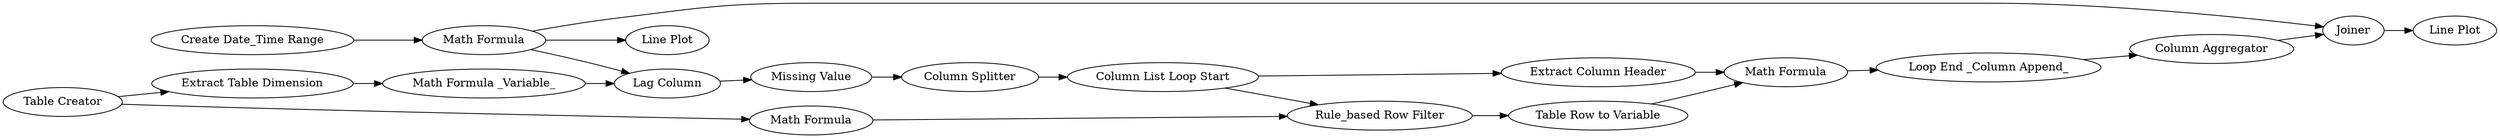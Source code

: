 digraph {
	41 [label="Create Date_Time Range"]
	42 [label="Math Formula"]
	45 [label="Lag Column"]
	46 [label="Missing Value"]
	47 [label="Column List Loop Start"]
	48 [label="Table Creator"]
	50 [label="Rule_based Row Filter"]
	51 [label="Math Formula"]
	52 [label="Table Row to Variable"]
	53 [label="Math Formula"]
	54 [label="Extract Column Header"]
	55 [label="Loop End _Column Append_"]
	56 [label="Column Splitter"]
	57 [label="Column Aggregator"]
	58 [label=Joiner]
	59 [label="Extract Table Dimension"]
	60 [label="Math Formula _Variable_"]
	61 [label="Line Plot"]
	62 [label="Line Plot"]
	41 -> 42
	42 -> 45
	42 -> 58
	42 -> 62
	45 -> 46
	46 -> 56
	47 -> 50
	47 -> 54
	48 -> 51
	48 -> 59
	50 -> 52
	51 -> 50
	52 -> 53
	53 -> 55
	54 -> 53
	55 -> 57
	56 -> 47
	57 -> 58
	58 -> 61
	59 -> 60
	60 -> 45
	rankdir=LR
}
